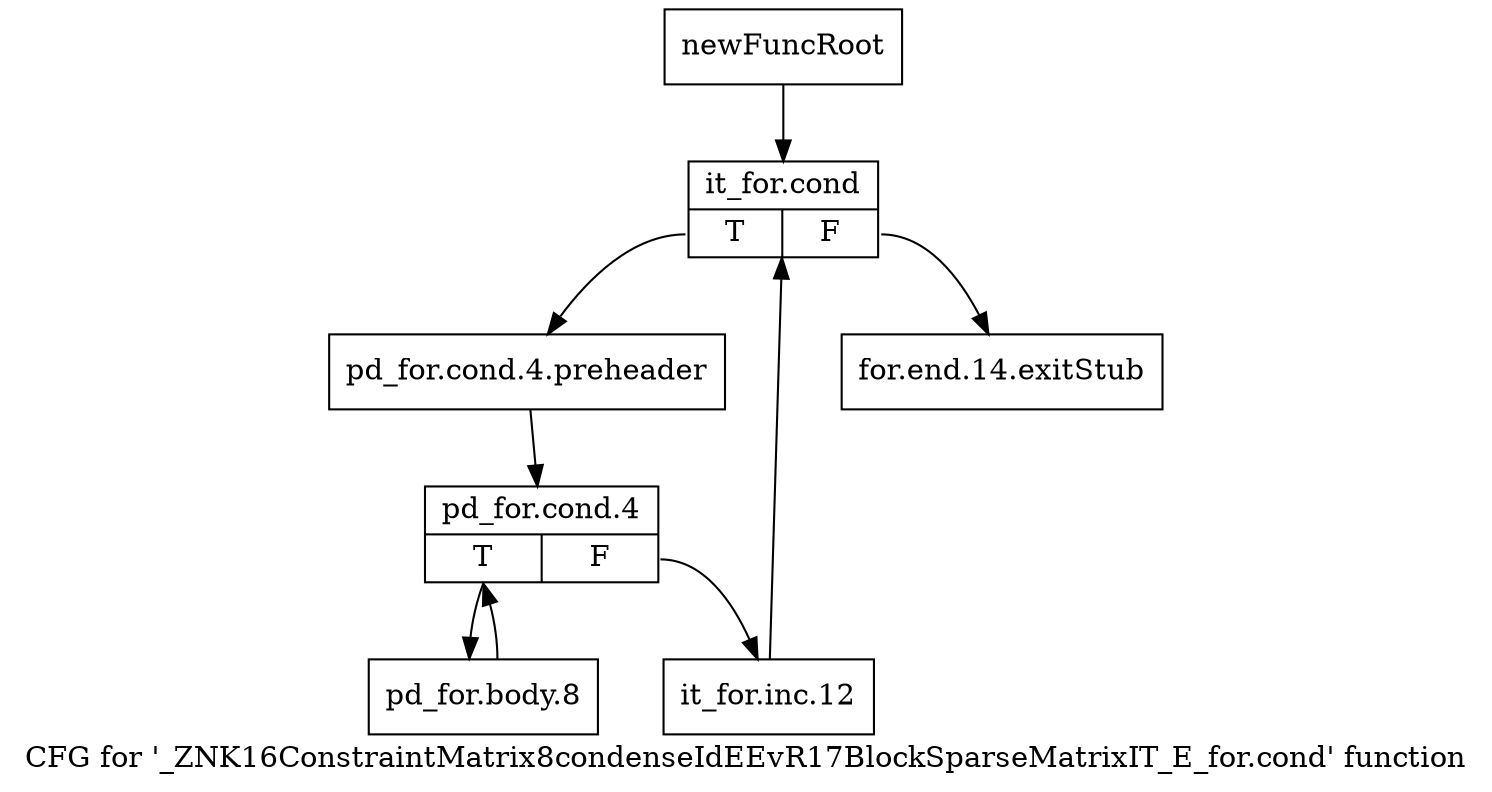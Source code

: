 digraph "CFG for '_ZNK16ConstraintMatrix8condenseIdEEvR17BlockSparseMatrixIT_E_for.cond' function" {
	label="CFG for '_ZNK16ConstraintMatrix8condenseIdEEvR17BlockSparseMatrixIT_E_for.cond' function";

	Node0x8ef39c0 [shape=record,label="{newFuncRoot}"];
	Node0x8ef39c0 -> Node0x8ef3a60;
	Node0x8ef3a10 [shape=record,label="{for.end.14.exitStub}"];
	Node0x8ef3a60 [shape=record,label="{it_for.cond|{<s0>T|<s1>F}}"];
	Node0x8ef3a60:s0 -> Node0x8ef3f30;
	Node0x8ef3a60:s1 -> Node0x8ef3a10;
	Node0x8ef3f30 [shape=record,label="{pd_for.cond.4.preheader}"];
	Node0x8ef3f30 -> Node0x8ef3f80;
	Node0x8ef3f80 [shape=record,label="{pd_for.cond.4|{<s0>T|<s1>F}}"];
	Node0x8ef3f80:s0 -> Node0x8ef4020;
	Node0x8ef3f80:s1 -> Node0x8ef3fd0;
	Node0x8ef3fd0 [shape=record,label="{it_for.inc.12}"];
	Node0x8ef3fd0 -> Node0x8ef3a60;
	Node0x8ef4020 [shape=record,label="{pd_for.body.8}"];
	Node0x8ef4020 -> Node0x8ef3f80;
}
